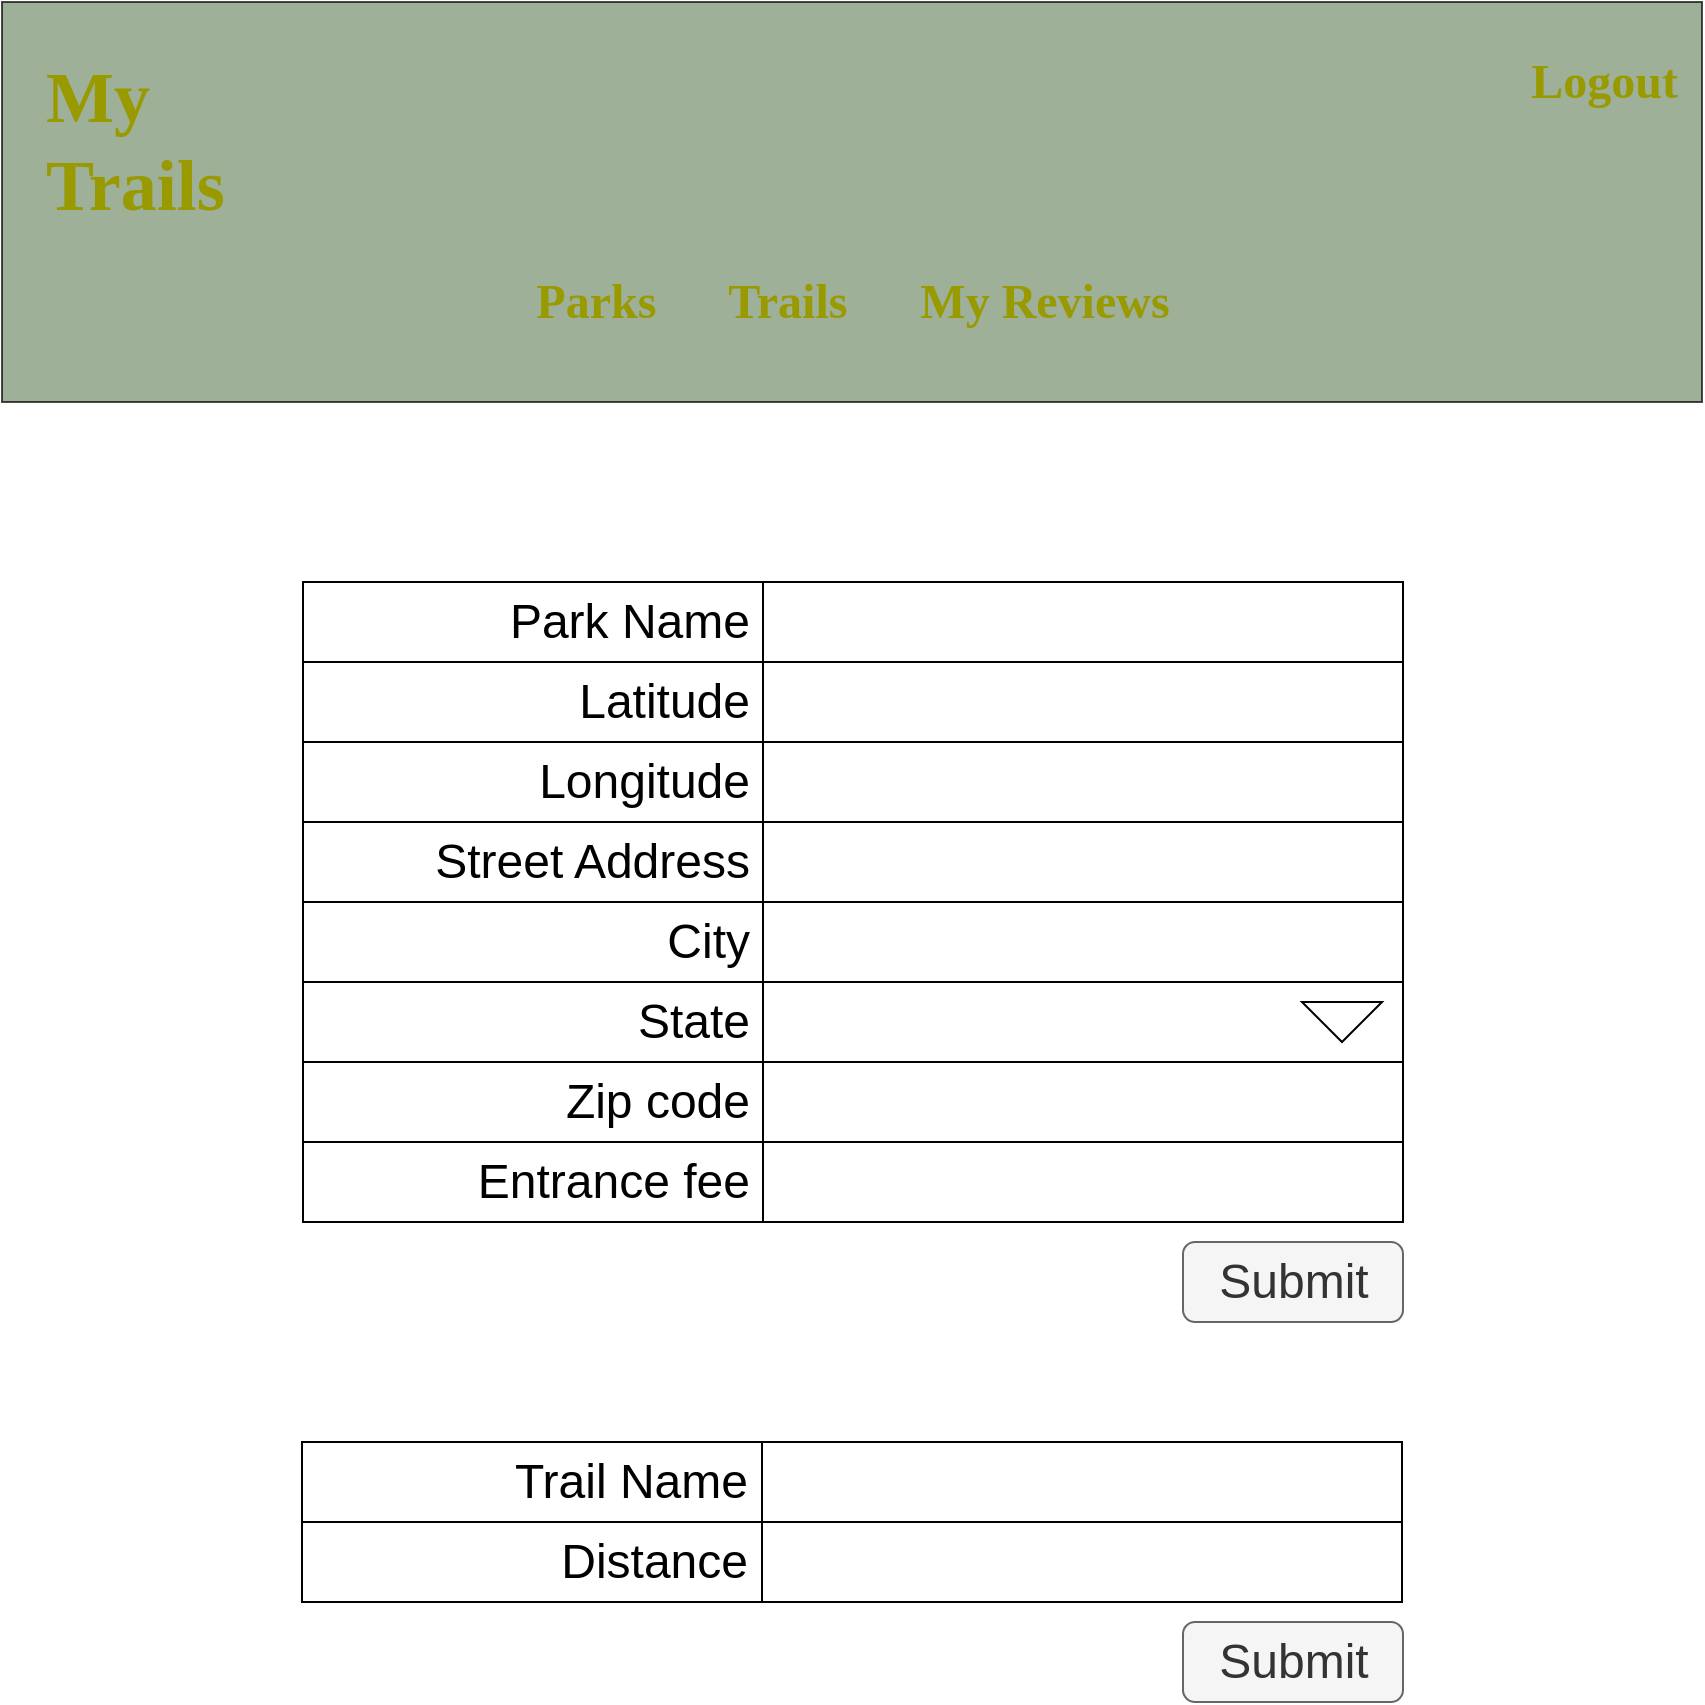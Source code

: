 <mxfile><diagram id="vAeUh7GE5oxJhPm7hiSd" name="Page-1"><mxGraphModel dx="484" dy="514" grid="1" gridSize="10" guides="1" tooltips="1" connect="1" arrows="1" fold="1" page="1" pageScale="1" pageWidth="850" pageHeight="1100" background="none" math="0" shadow="0"><root><mxCell id="0"/><mxCell id="1" parent="0"/><mxCell id="2" value="" style="whiteSpace=wrap;html=1;fillColor=#758F6C;movable=0;resizable=0;rotatable=0;deletable=0;editable=0;connectable=0;opacity=70;" parent="1" vertex="1"><mxGeometry width="850" height="200" as="geometry"/></mxCell><mxCell id="3" value="&lt;font face=&quot;Verdana&quot; style=&quot;font-size: 36px;&quot;&gt;My&lt;br&gt;Trails&lt;/font&gt;" style="text;strokeColor=none;align=left;fillColor=none;html=1;verticalAlign=middle;whiteSpace=wrap;rounded=0;fontColor=#999900;fontStyle=1;labelBorderColor=none;" parent="1" vertex="1"><mxGeometry x="20" y="20" width="210" height="100" as="geometry"/></mxCell><mxCell id="6" value="&lt;div style=&quot;&quot;&gt;&lt;font face=&quot;Verdana&quot;&gt;&lt;span style=&quot;font-size: 24px;&quot;&gt;Logout&lt;/span&gt;&lt;/font&gt;&lt;/div&gt;" style="text;strokeColor=none;align=right;fillColor=none;html=1;verticalAlign=middle;whiteSpace=wrap;rounded=0;fontColor=#999900;fontStyle=1;labelBorderColor=none;" parent="1" vertex="1"><mxGeometry x="690" y="10" width="150" height="60" as="geometry"/></mxCell><mxCell id="7" value="&lt;div style=&quot;&quot;&gt;&lt;font face=&quot;Verdana&quot;&gt;&lt;span style=&quot;font-size: 24px;&quot;&gt;Parks&lt;span style=&quot;white-space: pre;&quot;&gt;&#9;&lt;/span&gt;Trails&lt;span style=&quot;white-space: pre;&quot;&gt;&#9;&lt;/span&gt;My Reviews&lt;/span&gt;&lt;/font&gt;&lt;/div&gt;" style="text;strokeColor=none;align=center;fillColor=none;html=1;verticalAlign=middle;whiteSpace=wrap;rounded=0;fontColor=#999900;fontStyle=1;labelBorderColor=none;strokeOpacity=100;" parent="1" vertex="1"><mxGeometry x="209" y="120" width="433" height="60" as="geometry"/></mxCell><mxCell id="18" value="" style="shape=table;startSize=0;container=1;collapsible=0;childLayout=tableLayout;" parent="1" vertex="1"><mxGeometry x="150.5" y="290" width="550" height="320" as="geometry"/></mxCell><mxCell id="19" value="" style="shape=tableRow;horizontal=0;startSize=0;swimlaneHead=0;swimlaneBody=0;top=0;left=0;bottom=0;right=0;collapsible=0;dropTarget=0;fillColor=none;points=[[0,0.5],[1,0.5]];portConstraint=eastwest;" parent="18" vertex="1"><mxGeometry width="550" height="40" as="geometry"/></mxCell><mxCell id="20" value="Park Name" style="shape=partialRectangle;html=1;whiteSpace=wrap;connectable=0;overflow=hidden;fillColor=none;top=0;left=0;bottom=0;right=0;pointerEvents=1;fontSize=24;align=right;spacingRight=5;" parent="19" vertex="1"><mxGeometry width="230" height="40" as="geometry"><mxRectangle width="230" height="40" as="alternateBounds"/></mxGeometry></mxCell><mxCell id="21" value="" style="shape=partialRectangle;html=1;whiteSpace=wrap;connectable=0;overflow=hidden;fillColor=none;top=0;left=0;bottom=0;right=0;pointerEvents=1;fontSize=24;" parent="19" vertex="1"><mxGeometry x="230" width="320" height="40" as="geometry"><mxRectangle width="320" height="40" as="alternateBounds"/></mxGeometry></mxCell><mxCell id="22" value="" style="shape=tableRow;horizontal=0;startSize=0;swimlaneHead=0;swimlaneBody=0;top=0;left=0;bottom=0;right=0;collapsible=0;dropTarget=0;fillColor=none;points=[[0,0.5],[1,0.5]];portConstraint=eastwest;" parent="18" vertex="1"><mxGeometry y="40" width="550" height="40" as="geometry"/></mxCell><mxCell id="23" value="Latitude" style="shape=partialRectangle;html=1;whiteSpace=wrap;connectable=0;overflow=hidden;fillColor=none;top=0;left=0;bottom=0;right=0;pointerEvents=1;fontSize=24;align=right;spacingRight=5;" parent="22" vertex="1"><mxGeometry width="230" height="40" as="geometry"><mxRectangle width="230" height="40" as="alternateBounds"/></mxGeometry></mxCell><mxCell id="24" value="" style="shape=partialRectangle;html=1;whiteSpace=wrap;connectable=0;overflow=hidden;fillColor=none;top=0;left=0;bottom=0;right=0;pointerEvents=1;fontSize=24;" parent="22" vertex="1"><mxGeometry x="230" width="320" height="40" as="geometry"><mxRectangle width="320" height="40" as="alternateBounds"/></mxGeometry></mxCell><mxCell id="25" value="" style="shape=tableRow;horizontal=0;startSize=0;swimlaneHead=0;swimlaneBody=0;top=0;left=0;bottom=0;right=0;collapsible=0;dropTarget=0;fillColor=none;points=[[0,0.5],[1,0.5]];portConstraint=eastwest;" parent="18" vertex="1"><mxGeometry y="80" width="550" height="40" as="geometry"/></mxCell><mxCell id="26" value="Longitude" style="shape=partialRectangle;html=1;whiteSpace=wrap;connectable=0;overflow=hidden;fillColor=none;top=0;left=0;bottom=0;right=0;pointerEvents=1;fontSize=24;align=right;spacingRight=5;" parent="25" vertex="1"><mxGeometry width="230" height="40" as="geometry"><mxRectangle width="230" height="40" as="alternateBounds"/></mxGeometry></mxCell><mxCell id="27" value="" style="shape=partialRectangle;html=1;whiteSpace=wrap;connectable=0;overflow=hidden;fillColor=none;top=0;left=0;bottom=0;right=0;pointerEvents=1;fontSize=24;" parent="25" vertex="1"><mxGeometry x="230" width="320" height="40" as="geometry"><mxRectangle width="320" height="40" as="alternateBounds"/></mxGeometry></mxCell><mxCell id="28" value="" style="shape=tableRow;horizontal=0;startSize=0;swimlaneHead=0;swimlaneBody=0;top=0;left=0;bottom=0;right=0;collapsible=0;dropTarget=0;fillColor=none;points=[[0,0.5],[1,0.5]];portConstraint=eastwest;" parent="18" vertex="1"><mxGeometry y="120" width="550" height="40" as="geometry"/></mxCell><mxCell id="29" value="Street Address" style="shape=partialRectangle;html=1;whiteSpace=wrap;connectable=0;overflow=hidden;fillColor=none;top=0;left=0;bottom=0;right=0;pointerEvents=1;fontSize=24;align=right;spacingRight=5;" parent="28" vertex="1"><mxGeometry width="230" height="40" as="geometry"><mxRectangle width="230" height="40" as="alternateBounds"/></mxGeometry></mxCell><mxCell id="30" value="" style="shape=partialRectangle;html=1;whiteSpace=wrap;connectable=0;overflow=hidden;fillColor=none;top=0;left=0;bottom=0;right=0;pointerEvents=1;fontSize=24;" parent="28" vertex="1"><mxGeometry x="230" width="320" height="40" as="geometry"><mxRectangle width="320" height="40" as="alternateBounds"/></mxGeometry></mxCell><mxCell id="40" style="shape=tableRow;horizontal=0;startSize=0;swimlaneHead=0;swimlaneBody=0;top=0;left=0;bottom=0;right=0;collapsible=0;dropTarget=0;fillColor=none;points=[[0,0.5],[1,0.5]];portConstraint=eastwest;" parent="18" vertex="1"><mxGeometry y="160" width="550" height="40" as="geometry"/></mxCell><mxCell id="41" value="City" style="shape=partialRectangle;html=1;whiteSpace=wrap;connectable=0;overflow=hidden;fillColor=none;top=0;left=0;bottom=0;right=0;pointerEvents=1;fontSize=24;align=right;spacingRight=5;" parent="40" vertex="1"><mxGeometry width="230" height="40" as="geometry"><mxRectangle width="230" height="40" as="alternateBounds"/></mxGeometry></mxCell><mxCell id="42" style="shape=partialRectangle;html=1;whiteSpace=wrap;connectable=0;overflow=hidden;fillColor=none;top=0;left=0;bottom=0;right=0;pointerEvents=1;fontSize=24;" parent="40" vertex="1"><mxGeometry x="230" width="320" height="40" as="geometry"><mxRectangle width="320" height="40" as="alternateBounds"/></mxGeometry></mxCell><mxCell id="37" style="shape=tableRow;horizontal=0;startSize=0;swimlaneHead=0;swimlaneBody=0;top=0;left=0;bottom=0;right=0;collapsible=0;dropTarget=0;fillColor=none;points=[[0,0.5],[1,0.5]];portConstraint=eastwest;" parent="18" vertex="1"><mxGeometry y="200" width="550" height="40" as="geometry"/></mxCell><mxCell id="38" value="State" style="shape=partialRectangle;html=1;whiteSpace=wrap;connectable=0;overflow=hidden;fillColor=none;top=0;left=0;bottom=0;right=0;pointerEvents=1;fontSize=24;align=right;spacingRight=5;" parent="37" vertex="1"><mxGeometry width="230" height="40" as="geometry"><mxRectangle width="230" height="40" as="alternateBounds"/></mxGeometry></mxCell><mxCell id="39" style="shape=partialRectangle;html=1;whiteSpace=wrap;connectable=0;overflow=hidden;fillColor=none;top=0;left=0;bottom=0;right=0;pointerEvents=1;fontSize=24;" parent="37" vertex="1"><mxGeometry x="230" width="320" height="40" as="geometry"><mxRectangle width="320" height="40" as="alternateBounds"/></mxGeometry></mxCell><mxCell id="34" style="shape=tableRow;horizontal=0;startSize=0;swimlaneHead=0;swimlaneBody=0;top=0;left=0;bottom=0;right=0;collapsible=0;dropTarget=0;fillColor=none;points=[[0,0.5],[1,0.5]];portConstraint=eastwest;" parent="18" vertex="1"><mxGeometry y="240" width="550" height="40" as="geometry"/></mxCell><mxCell id="35" value="Zip code" style="shape=partialRectangle;html=1;whiteSpace=wrap;connectable=0;overflow=hidden;fillColor=none;top=0;left=0;bottom=0;right=0;pointerEvents=1;fontSize=24;align=right;spacingRight=5;" parent="34" vertex="1"><mxGeometry width="230" height="40" as="geometry"><mxRectangle width="230" height="40" as="alternateBounds"/></mxGeometry></mxCell><mxCell id="36" style="shape=partialRectangle;html=1;whiteSpace=wrap;connectable=0;overflow=hidden;fillColor=none;top=0;left=0;bottom=0;right=0;pointerEvents=1;fontSize=24;" parent="34" vertex="1"><mxGeometry x="230" width="320" height="40" as="geometry"><mxRectangle width="320" height="40" as="alternateBounds"/></mxGeometry></mxCell><mxCell id="31" style="shape=tableRow;horizontal=0;startSize=0;swimlaneHead=0;swimlaneBody=0;top=0;left=0;bottom=0;right=0;collapsible=0;dropTarget=0;fillColor=none;points=[[0,0.5],[1,0.5]];portConstraint=eastwest;" parent="18" vertex="1"><mxGeometry y="280" width="550" height="40" as="geometry"/></mxCell><mxCell id="32" value="Entrance fee" style="shape=partialRectangle;html=1;whiteSpace=wrap;connectable=0;overflow=hidden;fillColor=none;top=0;left=0;bottom=0;right=0;pointerEvents=1;fontSize=24;align=right;spacingRight=5;" parent="31" vertex="1"><mxGeometry width="230" height="40" as="geometry"><mxRectangle width="230" height="40" as="alternateBounds"/></mxGeometry></mxCell><mxCell id="33" style="shape=partialRectangle;html=1;whiteSpace=wrap;connectable=0;overflow=hidden;fillColor=none;top=0;left=0;bottom=0;right=0;pointerEvents=1;fontSize=24;" parent="31" vertex="1"><mxGeometry x="230" width="320" height="40" as="geometry"><mxRectangle width="320" height="40" as="alternateBounds"/></mxGeometry></mxCell><mxCell id="43" value="" style="triangle;whiteSpace=wrap;html=1;fontSize=24;rotation=90;" parent="1" vertex="1"><mxGeometry x="660" y="490" width="20" height="40" as="geometry"/></mxCell><mxCell id="44" value="Submit" style="text;strokeColor=#666666;align=center;fillColor=#f5f5f5;html=1;verticalAlign=middle;whiteSpace=wrap;rounded=1;fontSize=24;fontColor=#333333;" parent="1" vertex="1"><mxGeometry x="590.5" y="620" width="110" height="40" as="geometry"/></mxCell><mxCell id="46" value="" style="shape=table;startSize=0;container=1;collapsible=0;childLayout=tableLayout;" parent="1" vertex="1"><mxGeometry x="150" y="720" width="550" height="80" as="geometry"/></mxCell><mxCell id="47" value="" style="shape=tableRow;horizontal=0;startSize=0;swimlaneHead=0;swimlaneBody=0;top=0;left=0;bottom=0;right=0;collapsible=0;dropTarget=0;fillColor=none;points=[[0,0.5],[1,0.5]];portConstraint=eastwest;" parent="46" vertex="1"><mxGeometry width="550" height="40" as="geometry"/></mxCell><mxCell id="48" value="Trail Name" style="shape=partialRectangle;html=1;whiteSpace=wrap;connectable=0;overflow=hidden;fillColor=none;top=0;left=0;bottom=0;right=0;pointerEvents=1;fontSize=24;align=right;spacingRight=5;" parent="47" vertex="1"><mxGeometry width="230" height="40" as="geometry"><mxRectangle width="230" height="40" as="alternateBounds"/></mxGeometry></mxCell><mxCell id="49" value="" style="shape=partialRectangle;html=1;whiteSpace=wrap;connectable=0;overflow=hidden;fillColor=none;top=0;left=0;bottom=0;right=0;pointerEvents=1;fontSize=24;" parent="47" vertex="1"><mxGeometry x="230" width="320" height="40" as="geometry"><mxRectangle width="320" height="40" as="alternateBounds"/></mxGeometry></mxCell><mxCell id="50" value="" style="shape=tableRow;horizontal=0;startSize=0;swimlaneHead=0;swimlaneBody=0;top=0;left=0;bottom=0;right=0;collapsible=0;dropTarget=0;fillColor=none;points=[[0,0.5],[1,0.5]];portConstraint=eastwest;" parent="46" vertex="1"><mxGeometry y="40" width="550" height="40" as="geometry"/></mxCell><mxCell id="51" value="Distance" style="shape=partialRectangle;html=1;whiteSpace=wrap;connectable=0;overflow=hidden;fillColor=none;top=0;left=0;bottom=0;right=0;pointerEvents=1;fontSize=24;align=right;spacingRight=5;" parent="50" vertex="1"><mxGeometry width="230" height="40" as="geometry"><mxRectangle width="230" height="40" as="alternateBounds"/></mxGeometry></mxCell><mxCell id="52" value="" style="shape=partialRectangle;html=1;whiteSpace=wrap;connectable=0;overflow=hidden;fillColor=none;top=0;left=0;bottom=0;right=0;pointerEvents=1;fontSize=24;" parent="50" vertex="1"><mxGeometry x="230" width="320" height="40" as="geometry"><mxRectangle width="320" height="40" as="alternateBounds"/></mxGeometry></mxCell><mxCell id="72" value="Submit" style="text;strokeColor=#666666;align=center;fillColor=#f5f5f5;html=1;verticalAlign=middle;whiteSpace=wrap;rounded=1;fontSize=24;fontColor=#333333;" parent="1" vertex="1"><mxGeometry x="590.5" y="810" width="110" height="40" as="geometry"/></mxCell></root></mxGraphModel></diagram></mxfile>